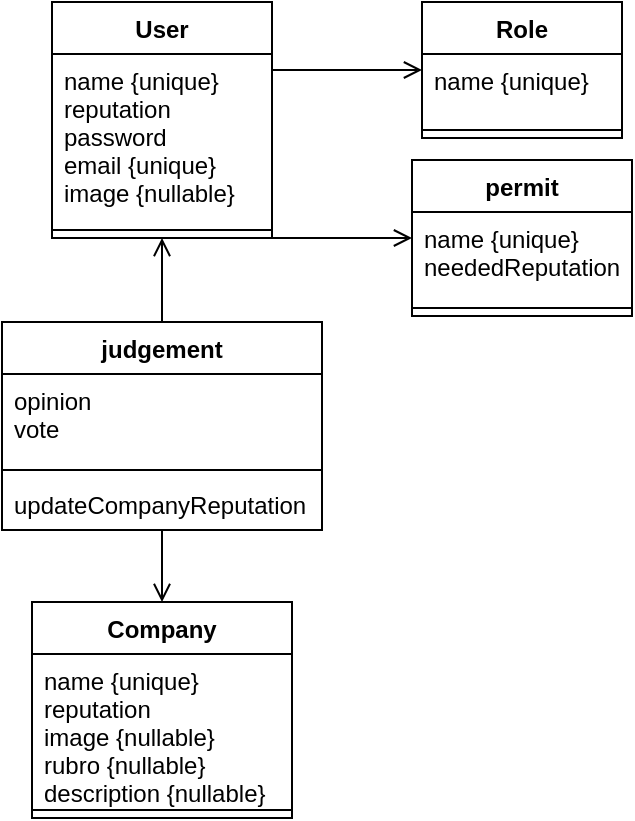 <mxfile version="10.8.4" type="github"><diagram id="hcMLVL2qU2VeMhfbiuDd" name="Page-1"><mxGraphModel dx="754" dy="435" grid="1" gridSize="10" guides="1" tooltips="1" connect="1" arrows="1" fold="1" page="1" pageScale="1" pageWidth="827" pageHeight="1169" math="0" shadow="0"><root><mxCell id="0"/><mxCell id="1" parent="0"/><mxCell id="e_eRxwL6OVWULEMBcQlv-4" style="edgeStyle=orthogonalEdgeStyle;rounded=0;orthogonalLoop=1;jettySize=auto;html=1;endArrow=open;endFill=0;strokeWidth=1;endSize=7;" edge="1" parent="1" source="h-7PFxizEycJoUrPXvko-6" target="e_eRxwL6OVWULEMBcQlv-1"><mxGeometry relative="1" as="geometry"><Array as="points"><mxPoint x="160" y="34"/><mxPoint x="160" y="34"/></Array></mxGeometry></mxCell><mxCell id="e_eRxwL6OVWULEMBcQlv-32" style="edgeStyle=orthogonalEdgeStyle;rounded=0;orthogonalLoop=1;jettySize=auto;html=1;endArrow=open;endFill=0;endSize=7;strokeWidth=1;" edge="1" parent="1" source="h-7PFxizEycJoUrPXvko-6" target="e_eRxwL6OVWULEMBcQlv-28"><mxGeometry relative="1" as="geometry"><Array as="points"><mxPoint x="160" y="118"/><mxPoint x="160" y="118"/></Array></mxGeometry></mxCell><mxCell id="h-7PFxizEycJoUrPXvko-6" value="User" style="swimlane;fontStyle=1;align=center;verticalAlign=top;childLayout=stackLayout;horizontal=1;startSize=26;horizontalStack=0;resizeParent=1;resizeParentMax=0;resizeLast=0;collapsible=1;marginBottom=0;" parent="1" vertex="1"><mxGeometry x="25" width="110" height="118" as="geometry"/></mxCell><mxCell id="h-7PFxizEycJoUrPXvko-7" value="name {unique}&#10;reputation&#10;password&#10;email {unique}&#10;image {nullable}&#10;" style="text;strokeColor=none;fillColor=none;align=left;verticalAlign=top;spacingLeft=4;spacingRight=4;overflow=hidden;rotatable=0;points=[[0,0.5],[1,0.5]];portConstraint=eastwest;" parent="h-7PFxizEycJoUrPXvko-6" vertex="1"><mxGeometry y="26" width="110" height="84" as="geometry"/></mxCell><mxCell id="h-7PFxizEycJoUrPXvko-8" value="" style="line;strokeWidth=1;fillColor=none;align=left;verticalAlign=middle;spacingTop=-1;spacingLeft=3;spacingRight=3;rotatable=0;labelPosition=right;points=[];portConstraint=eastwest;" parent="h-7PFxizEycJoUrPXvko-6" vertex="1"><mxGeometry y="110" width="110" height="8" as="geometry"/></mxCell><mxCell id="e_eRxwL6OVWULEMBcQlv-1" value="Role" style="swimlane;fontStyle=1;align=center;verticalAlign=top;childLayout=stackLayout;horizontal=1;startSize=26;horizontalStack=0;resizeParent=1;resizeParentMax=0;resizeLast=0;collapsible=1;marginBottom=0;" vertex="1" parent="1"><mxGeometry x="210" width="100" height="68" as="geometry"/></mxCell><mxCell id="e_eRxwL6OVWULEMBcQlv-2" value="name {unique}&#10;" style="text;strokeColor=none;fillColor=none;align=left;verticalAlign=top;spacingLeft=4;spacingRight=4;overflow=hidden;rotatable=0;points=[[0,0.5],[1,0.5]];portConstraint=eastwest;" vertex="1" parent="e_eRxwL6OVWULEMBcQlv-1"><mxGeometry y="26" width="100" height="34" as="geometry"/></mxCell><mxCell id="e_eRxwL6OVWULEMBcQlv-3" value="" style="line;strokeWidth=1;fillColor=none;align=left;verticalAlign=middle;spacingTop=-1;spacingLeft=3;spacingRight=3;rotatable=0;labelPosition=right;points=[];portConstraint=eastwest;" vertex="1" parent="e_eRxwL6OVWULEMBcQlv-1"><mxGeometry y="60" width="100" height="8" as="geometry"/></mxCell><mxCell id="e_eRxwL6OVWULEMBcQlv-6" value="Company" style="swimlane;fontStyle=1;align=center;verticalAlign=top;childLayout=stackLayout;horizontal=1;startSize=26;horizontalStack=0;resizeParent=1;resizeParentMax=0;resizeLast=0;collapsible=1;marginBottom=0;" vertex="1" parent="1"><mxGeometry x="15" y="300" width="130" height="108" as="geometry"/></mxCell><mxCell id="e_eRxwL6OVWULEMBcQlv-7" value="name {unique}&#10;reputation&#10;image {nullable}&#10;rubro {nullable}&#10;description {nullable}&#10;" style="text;strokeColor=none;fillColor=none;align=left;verticalAlign=top;spacingLeft=4;spacingRight=4;overflow=hidden;rotatable=0;points=[[0,0.5],[1,0.5]];portConstraint=eastwest;" vertex="1" parent="e_eRxwL6OVWULEMBcQlv-6"><mxGeometry y="26" width="130" height="74" as="geometry"/></mxCell><mxCell id="e_eRxwL6OVWULEMBcQlv-8" value="" style="line;strokeWidth=1;fillColor=none;align=left;verticalAlign=middle;spacingTop=-1;spacingLeft=3;spacingRight=3;rotatable=0;labelPosition=right;points=[];portConstraint=eastwest;" vertex="1" parent="e_eRxwL6OVWULEMBcQlv-6"><mxGeometry y="100" width="130" height="8" as="geometry"/></mxCell><mxCell id="e_eRxwL6OVWULEMBcQlv-13" style="edgeStyle=orthogonalEdgeStyle;rounded=0;orthogonalLoop=1;jettySize=auto;html=1;endArrow=open;endFill=0;endSize=7;strokeWidth=1;" edge="1" parent="1" source="e_eRxwL6OVWULEMBcQlv-21" target="h-7PFxizEycJoUrPXvko-6"><mxGeometry relative="1" as="geometry"><mxPoint x="80" y="190" as="sourcePoint"/></mxGeometry></mxCell><mxCell id="e_eRxwL6OVWULEMBcQlv-14" style="edgeStyle=orthogonalEdgeStyle;rounded=0;orthogonalLoop=1;jettySize=auto;html=1;endArrow=open;endFill=0;endSize=7;strokeWidth=1;" edge="1" parent="1" source="e_eRxwL6OVWULEMBcQlv-21" target="e_eRxwL6OVWULEMBcQlv-6"><mxGeometry relative="1" as="geometry"><mxPoint x="80" y="276" as="sourcePoint"/></mxGeometry></mxCell><mxCell id="e_eRxwL6OVWULEMBcQlv-21" value="judgement" style="swimlane;fontStyle=1;align=center;verticalAlign=top;childLayout=stackLayout;horizontal=1;startSize=26;horizontalStack=0;resizeParent=1;resizeParentMax=0;resizeLast=0;collapsible=1;marginBottom=0;" vertex="1" parent="1"><mxGeometry y="160" width="160" height="104" as="geometry"/></mxCell><mxCell id="e_eRxwL6OVWULEMBcQlv-22" value="opinion&#10;vote" style="text;strokeColor=none;fillColor=none;align=left;verticalAlign=top;spacingLeft=4;spacingRight=4;overflow=hidden;rotatable=0;points=[[0,0.5],[1,0.5]];portConstraint=eastwest;" vertex="1" parent="e_eRxwL6OVWULEMBcQlv-21"><mxGeometry y="26" width="160" height="44" as="geometry"/></mxCell><mxCell id="e_eRxwL6OVWULEMBcQlv-23" value="" style="line;strokeWidth=1;fillColor=none;align=left;verticalAlign=middle;spacingTop=-1;spacingLeft=3;spacingRight=3;rotatable=0;labelPosition=right;points=[];portConstraint=eastwest;" vertex="1" parent="e_eRxwL6OVWULEMBcQlv-21"><mxGeometry y="70" width="160" height="8" as="geometry"/></mxCell><mxCell id="e_eRxwL6OVWULEMBcQlv-24" value="updateCompanyReputation" style="text;strokeColor=none;fillColor=none;align=left;verticalAlign=top;spacingLeft=4;spacingRight=4;overflow=hidden;rotatable=0;points=[[0,0.5],[1,0.5]];portConstraint=eastwest;" vertex="1" parent="e_eRxwL6OVWULEMBcQlv-21"><mxGeometry y="78" width="160" height="26" as="geometry"/></mxCell><mxCell id="e_eRxwL6OVWULEMBcQlv-28" value="permit" style="swimlane;fontStyle=1;align=center;verticalAlign=top;childLayout=stackLayout;horizontal=1;startSize=26;horizontalStack=0;resizeParent=1;resizeParentMax=0;resizeLast=0;collapsible=1;marginBottom=0;" vertex="1" parent="1"><mxGeometry x="205" y="79" width="110" height="78" as="geometry"/></mxCell><mxCell id="e_eRxwL6OVWULEMBcQlv-29" value="name {unique}&#10;neededReputation&#10;" style="text;strokeColor=none;fillColor=none;align=left;verticalAlign=top;spacingLeft=4;spacingRight=4;overflow=hidden;rotatable=0;points=[[0,0.5],[1,0.5]];portConstraint=eastwest;" vertex="1" parent="e_eRxwL6OVWULEMBcQlv-28"><mxGeometry y="26" width="110" height="44" as="geometry"/></mxCell><mxCell id="e_eRxwL6OVWULEMBcQlv-30" value="" style="line;strokeWidth=1;fillColor=none;align=left;verticalAlign=middle;spacingTop=-1;spacingLeft=3;spacingRight=3;rotatable=0;labelPosition=right;points=[];portConstraint=eastwest;" vertex="1" parent="e_eRxwL6OVWULEMBcQlv-28"><mxGeometry y="70" width="110" height="8" as="geometry"/></mxCell></root></mxGraphModel></diagram></mxfile>
